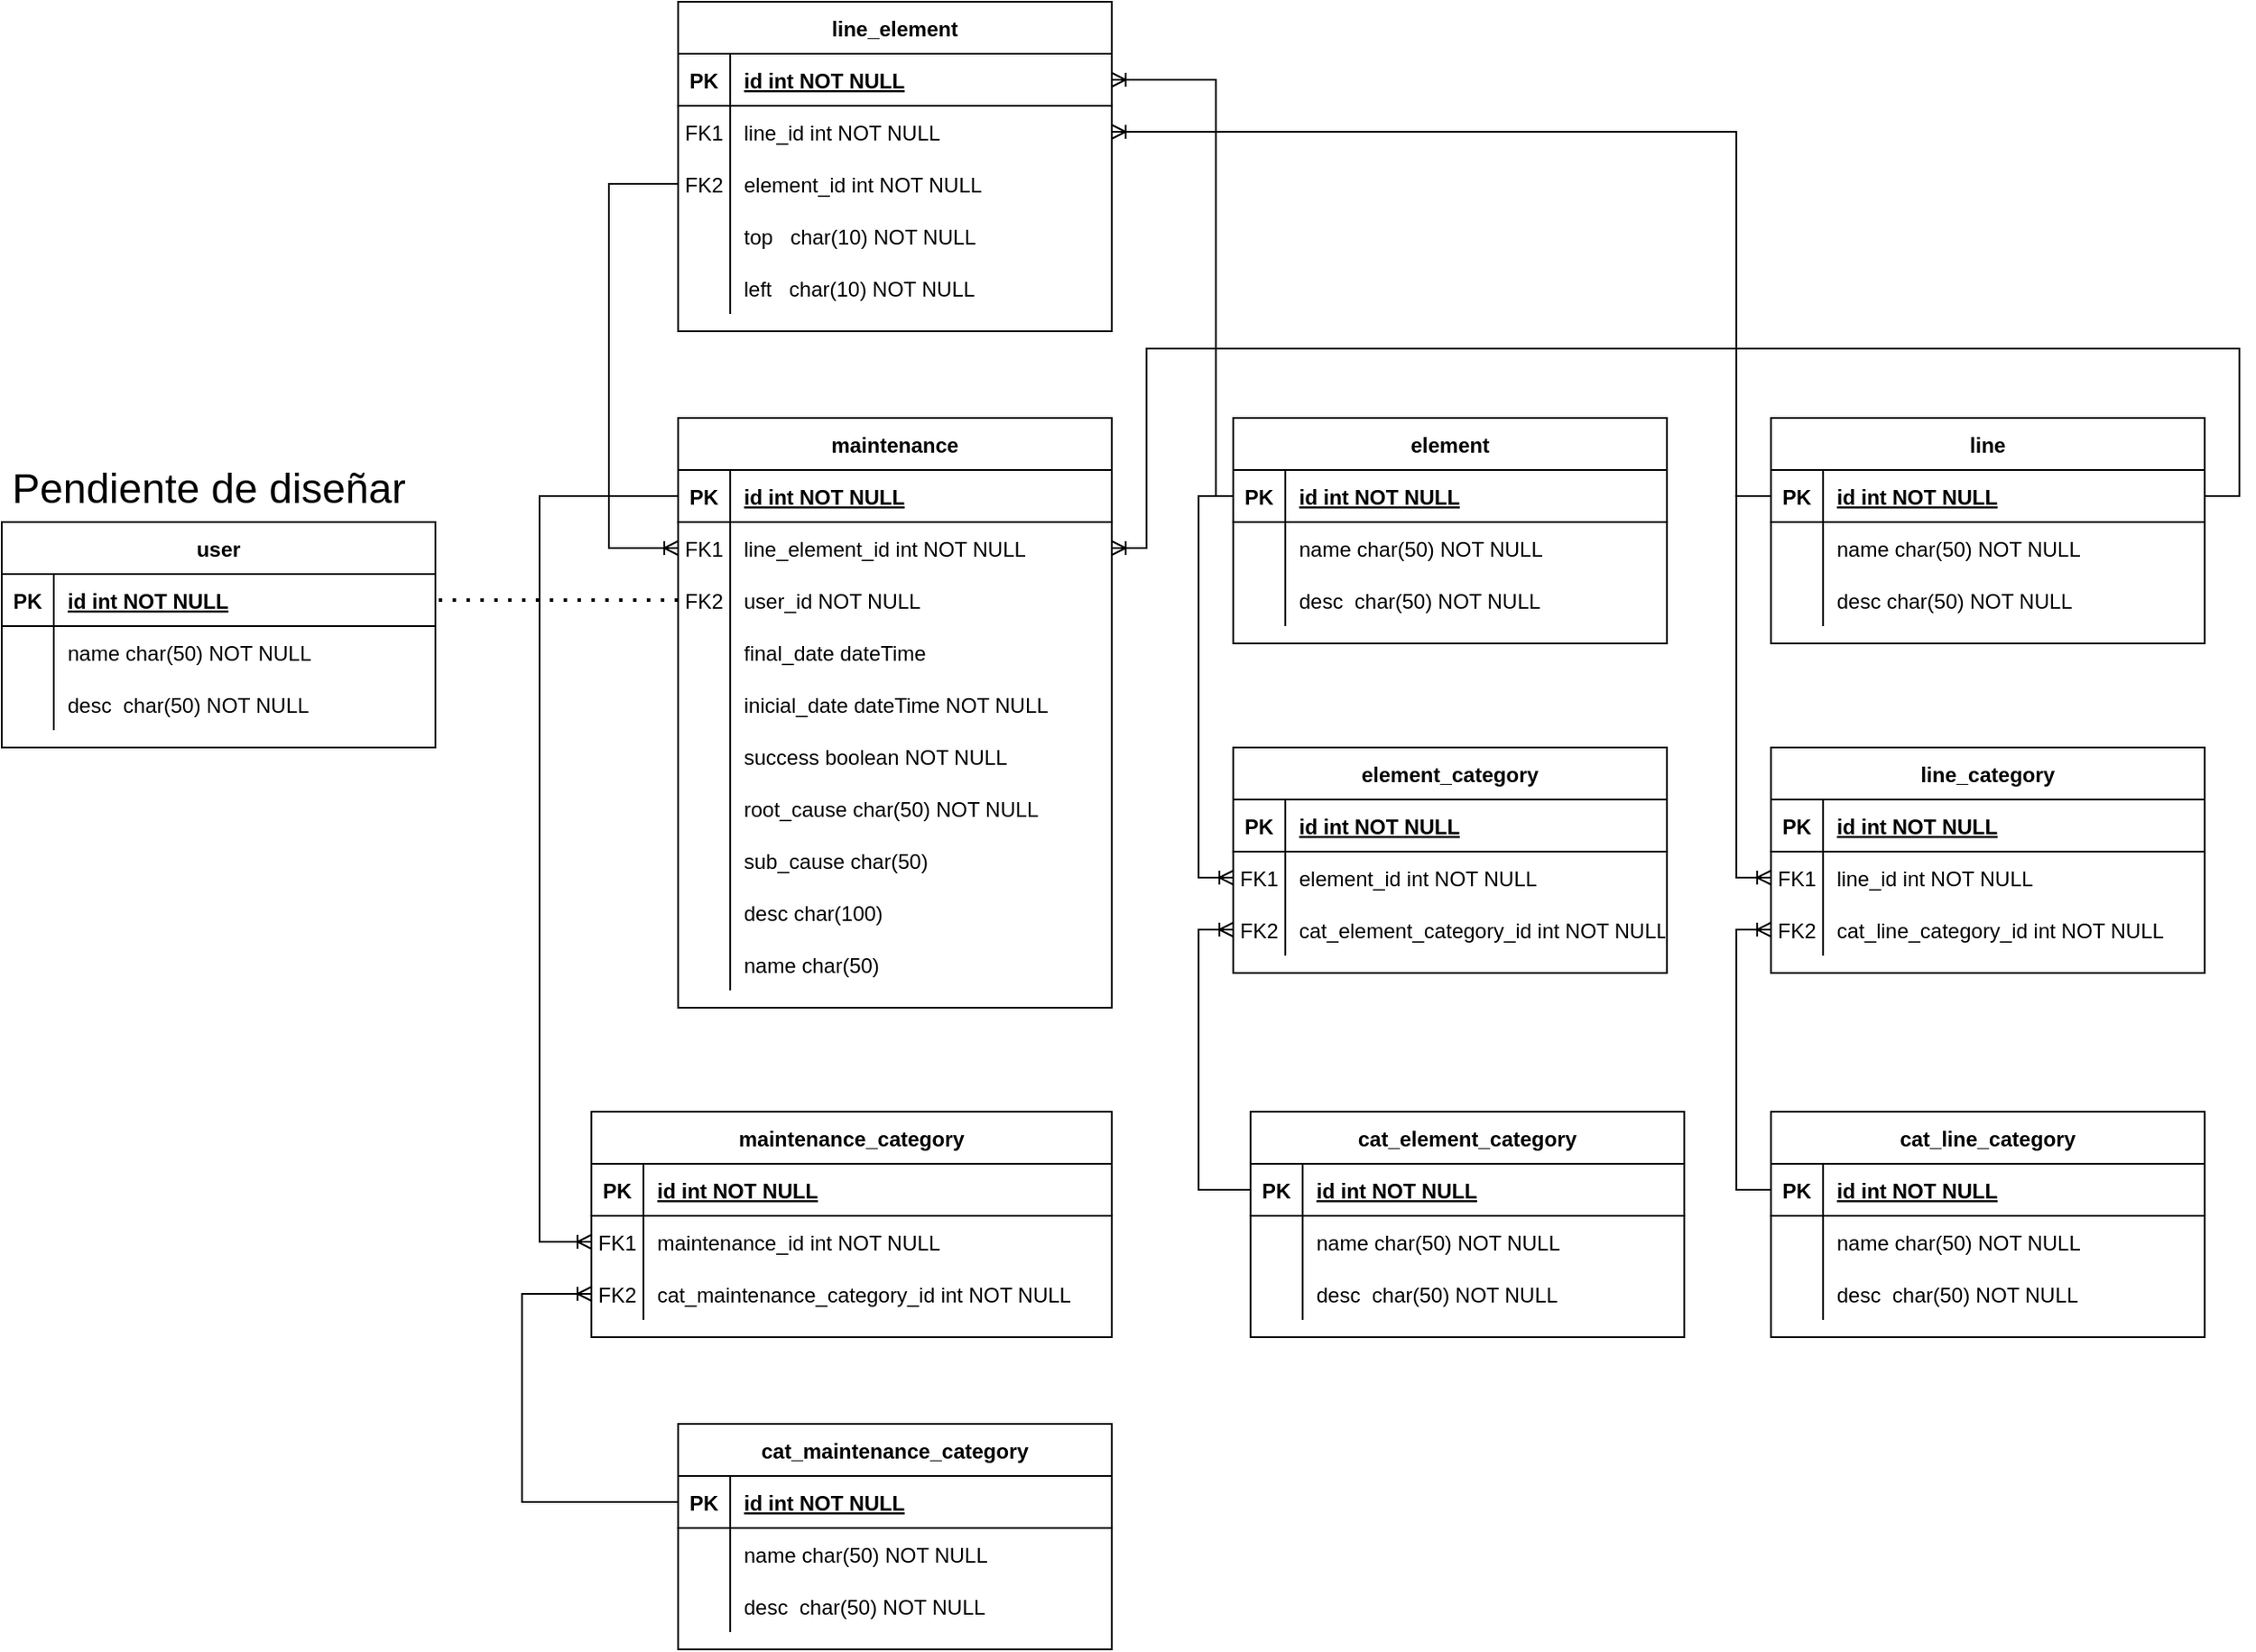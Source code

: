 <mxfile version="24.2.2" type="device">
  <diagram id="R2lEEEUBdFMjLlhIrx00" name="Page-1">
    <mxGraphModel dx="2428" dy="697" grid="1" gridSize="10" guides="1" tooltips="1" connect="1" arrows="1" fold="1" page="1" pageScale="1" pageWidth="850" pageHeight="1100" math="0" shadow="0" extFonts="Permanent Marker^https://fonts.googleapis.com/css?family=Permanent+Marker">
      <root>
        <mxCell id="0" />
        <mxCell id="1" parent="0" />
        <mxCell id="C-vyLk0tnHw3VtMMgP7b-23" value="element" style="shape=table;startSize=30;container=1;collapsible=1;childLayout=tableLayout;fixedRows=1;rowLines=0;fontStyle=1;align=center;resizeLast=1;" parent="1" vertex="1">
          <mxGeometry x="9.89" y="350" width="250" height="130" as="geometry" />
        </mxCell>
        <mxCell id="C-vyLk0tnHw3VtMMgP7b-24" value="" style="shape=partialRectangle;collapsible=0;dropTarget=0;pointerEvents=0;fillColor=none;points=[[0,0.5],[1,0.5]];portConstraint=eastwest;top=0;left=0;right=0;bottom=1;" parent="C-vyLk0tnHw3VtMMgP7b-23" vertex="1">
          <mxGeometry y="30" width="250" height="30" as="geometry" />
        </mxCell>
        <mxCell id="C-vyLk0tnHw3VtMMgP7b-25" value="PK" style="shape=partialRectangle;overflow=hidden;connectable=0;fillColor=none;top=0;left=0;bottom=0;right=0;fontStyle=1;" parent="C-vyLk0tnHw3VtMMgP7b-24" vertex="1">
          <mxGeometry width="30" height="30" as="geometry">
            <mxRectangle width="30" height="30" as="alternateBounds" />
          </mxGeometry>
        </mxCell>
        <mxCell id="C-vyLk0tnHw3VtMMgP7b-26" value="id int NOT NULL " style="shape=partialRectangle;overflow=hidden;connectable=0;fillColor=none;top=0;left=0;bottom=0;right=0;align=left;spacingLeft=6;fontStyle=5;" parent="C-vyLk0tnHw3VtMMgP7b-24" vertex="1">
          <mxGeometry x="30" width="220" height="30" as="geometry">
            <mxRectangle width="220" height="30" as="alternateBounds" />
          </mxGeometry>
        </mxCell>
        <mxCell id="C-vyLk0tnHw3VtMMgP7b-27" value="" style="shape=partialRectangle;collapsible=0;dropTarget=0;pointerEvents=0;fillColor=none;points=[[0,0.5],[1,0.5]];portConstraint=eastwest;top=0;left=0;right=0;bottom=0;" parent="C-vyLk0tnHw3VtMMgP7b-23" vertex="1">
          <mxGeometry y="60" width="250" height="30" as="geometry" />
        </mxCell>
        <mxCell id="C-vyLk0tnHw3VtMMgP7b-28" value="" style="shape=partialRectangle;overflow=hidden;connectable=0;fillColor=none;top=0;left=0;bottom=0;right=0;" parent="C-vyLk0tnHw3VtMMgP7b-27" vertex="1">
          <mxGeometry width="30" height="30" as="geometry">
            <mxRectangle width="30" height="30" as="alternateBounds" />
          </mxGeometry>
        </mxCell>
        <mxCell id="C-vyLk0tnHw3VtMMgP7b-29" value="name char(50) NOT NULL" style="shape=partialRectangle;overflow=hidden;connectable=0;fillColor=none;top=0;left=0;bottom=0;right=0;align=left;spacingLeft=6;" parent="C-vyLk0tnHw3VtMMgP7b-27" vertex="1">
          <mxGeometry x="30" width="220" height="30" as="geometry">
            <mxRectangle width="220" height="30" as="alternateBounds" />
          </mxGeometry>
        </mxCell>
        <mxCell id="RaxVuHTVfOdBylGpemLx-1" value="" style="shape=partialRectangle;collapsible=0;dropTarget=0;pointerEvents=0;fillColor=none;points=[[0,0.5],[1,0.5]];portConstraint=eastwest;top=0;left=0;right=0;bottom=0;" parent="C-vyLk0tnHw3VtMMgP7b-23" vertex="1">
          <mxGeometry y="90" width="250" height="30" as="geometry" />
        </mxCell>
        <mxCell id="RaxVuHTVfOdBylGpemLx-2" value="" style="shape=partialRectangle;overflow=hidden;connectable=0;fillColor=none;top=0;left=0;bottom=0;right=0;" parent="RaxVuHTVfOdBylGpemLx-1" vertex="1">
          <mxGeometry width="30" height="30" as="geometry">
            <mxRectangle width="30" height="30" as="alternateBounds" />
          </mxGeometry>
        </mxCell>
        <mxCell id="RaxVuHTVfOdBylGpemLx-3" value="desc  char(50) NOT NULL" style="shape=partialRectangle;overflow=hidden;connectable=0;fillColor=none;top=0;left=0;bottom=0;right=0;align=left;spacingLeft=6;" parent="RaxVuHTVfOdBylGpemLx-1" vertex="1">
          <mxGeometry x="30" width="220" height="30" as="geometry">
            <mxRectangle width="220" height="30" as="alternateBounds" />
          </mxGeometry>
        </mxCell>
        <mxCell id="RaxVuHTVfOdBylGpemLx-7" value="element_category" style="shape=table;startSize=30;container=1;collapsible=1;childLayout=tableLayout;fixedRows=1;rowLines=0;fontStyle=1;align=center;resizeLast=1;" parent="1" vertex="1">
          <mxGeometry x="9.89" y="540" width="250" height="130" as="geometry" />
        </mxCell>
        <mxCell id="RaxVuHTVfOdBylGpemLx-8" value="" style="shape=partialRectangle;collapsible=0;dropTarget=0;pointerEvents=0;fillColor=none;points=[[0,0.5],[1,0.5]];portConstraint=eastwest;top=0;left=0;right=0;bottom=1;" parent="RaxVuHTVfOdBylGpemLx-7" vertex="1">
          <mxGeometry y="30" width="250" height="30" as="geometry" />
        </mxCell>
        <mxCell id="RaxVuHTVfOdBylGpemLx-9" value="PK" style="shape=partialRectangle;overflow=hidden;connectable=0;fillColor=none;top=0;left=0;bottom=0;right=0;fontStyle=1;" parent="RaxVuHTVfOdBylGpemLx-8" vertex="1">
          <mxGeometry width="30" height="30" as="geometry">
            <mxRectangle width="30" height="30" as="alternateBounds" />
          </mxGeometry>
        </mxCell>
        <mxCell id="RaxVuHTVfOdBylGpemLx-10" value="id int NOT NULL " style="shape=partialRectangle;overflow=hidden;connectable=0;fillColor=none;top=0;left=0;bottom=0;right=0;align=left;spacingLeft=6;fontStyle=5;" parent="RaxVuHTVfOdBylGpemLx-8" vertex="1">
          <mxGeometry x="30" width="220" height="30" as="geometry">
            <mxRectangle width="220" height="30" as="alternateBounds" />
          </mxGeometry>
        </mxCell>
        <mxCell id="RaxVuHTVfOdBylGpemLx-11" value="" style="shape=partialRectangle;collapsible=0;dropTarget=0;pointerEvents=0;fillColor=none;points=[[0,0.5],[1,0.5]];portConstraint=eastwest;top=0;left=0;right=0;bottom=0;" parent="RaxVuHTVfOdBylGpemLx-7" vertex="1">
          <mxGeometry y="60" width="250" height="30" as="geometry" />
        </mxCell>
        <mxCell id="RaxVuHTVfOdBylGpemLx-12" value="FK1" style="shape=partialRectangle;overflow=hidden;connectable=0;fillColor=none;top=0;left=0;bottom=0;right=0;" parent="RaxVuHTVfOdBylGpemLx-11" vertex="1">
          <mxGeometry width="30" height="30" as="geometry">
            <mxRectangle width="30" height="30" as="alternateBounds" />
          </mxGeometry>
        </mxCell>
        <mxCell id="RaxVuHTVfOdBylGpemLx-13" value="element_id int NOT NULL" style="shape=partialRectangle;overflow=hidden;connectable=0;fillColor=none;top=0;left=0;bottom=0;right=0;align=left;spacingLeft=6;" parent="RaxVuHTVfOdBylGpemLx-11" vertex="1">
          <mxGeometry x="30" width="220" height="30" as="geometry">
            <mxRectangle width="220" height="30" as="alternateBounds" />
          </mxGeometry>
        </mxCell>
        <mxCell id="RaxVuHTVfOdBylGpemLx-14" value="" style="shape=partialRectangle;collapsible=0;dropTarget=0;pointerEvents=0;fillColor=none;points=[[0,0.5],[1,0.5]];portConstraint=eastwest;top=0;left=0;right=0;bottom=0;" parent="RaxVuHTVfOdBylGpemLx-7" vertex="1">
          <mxGeometry y="90" width="250" height="30" as="geometry" />
        </mxCell>
        <mxCell id="RaxVuHTVfOdBylGpemLx-15" value="FK2" style="shape=partialRectangle;overflow=hidden;connectable=0;fillColor=none;top=0;left=0;bottom=0;right=0;" parent="RaxVuHTVfOdBylGpemLx-14" vertex="1">
          <mxGeometry width="30" height="30" as="geometry">
            <mxRectangle width="30" height="30" as="alternateBounds" />
          </mxGeometry>
        </mxCell>
        <mxCell id="RaxVuHTVfOdBylGpemLx-16" value="cat_element_category_id int NOT NULL" style="shape=partialRectangle;overflow=hidden;connectable=0;fillColor=none;top=0;left=0;bottom=0;right=0;align=left;spacingLeft=6;" parent="RaxVuHTVfOdBylGpemLx-14" vertex="1">
          <mxGeometry x="30" width="220" height="30" as="geometry">
            <mxRectangle width="220" height="30" as="alternateBounds" />
          </mxGeometry>
        </mxCell>
        <mxCell id="RaxVuHTVfOdBylGpemLx-31" value="line" style="shape=table;startSize=30;container=1;collapsible=1;childLayout=tableLayout;fixedRows=1;rowLines=0;fontStyle=1;align=center;resizeLast=1;" parent="1" vertex="1">
          <mxGeometry x="319.89" y="350" width="250" height="130" as="geometry" />
        </mxCell>
        <mxCell id="RaxVuHTVfOdBylGpemLx-32" value="" style="shape=partialRectangle;collapsible=0;dropTarget=0;pointerEvents=0;fillColor=none;points=[[0,0.5],[1,0.5]];portConstraint=eastwest;top=0;left=0;right=0;bottom=1;" parent="RaxVuHTVfOdBylGpemLx-31" vertex="1">
          <mxGeometry y="30" width="250" height="30" as="geometry" />
        </mxCell>
        <mxCell id="RaxVuHTVfOdBylGpemLx-33" value="PK" style="shape=partialRectangle;overflow=hidden;connectable=0;fillColor=none;top=0;left=0;bottom=0;right=0;fontStyle=1;" parent="RaxVuHTVfOdBylGpemLx-32" vertex="1">
          <mxGeometry width="30" height="30" as="geometry">
            <mxRectangle width="30" height="30" as="alternateBounds" />
          </mxGeometry>
        </mxCell>
        <mxCell id="RaxVuHTVfOdBylGpemLx-34" value="id int NOT NULL " style="shape=partialRectangle;overflow=hidden;connectable=0;fillColor=none;top=0;left=0;bottom=0;right=0;align=left;spacingLeft=6;fontStyle=5;" parent="RaxVuHTVfOdBylGpemLx-32" vertex="1">
          <mxGeometry x="30" width="220" height="30" as="geometry">
            <mxRectangle width="220" height="30" as="alternateBounds" />
          </mxGeometry>
        </mxCell>
        <mxCell id="RaxVuHTVfOdBylGpemLx-35" value="" style="shape=partialRectangle;collapsible=0;dropTarget=0;pointerEvents=0;fillColor=none;points=[[0,0.5],[1,0.5]];portConstraint=eastwest;top=0;left=0;right=0;bottom=0;" parent="RaxVuHTVfOdBylGpemLx-31" vertex="1">
          <mxGeometry y="60" width="250" height="30" as="geometry" />
        </mxCell>
        <mxCell id="RaxVuHTVfOdBylGpemLx-36" value="" style="shape=partialRectangle;overflow=hidden;connectable=0;fillColor=none;top=0;left=0;bottom=0;right=0;" parent="RaxVuHTVfOdBylGpemLx-35" vertex="1">
          <mxGeometry width="30" height="30" as="geometry">
            <mxRectangle width="30" height="30" as="alternateBounds" />
          </mxGeometry>
        </mxCell>
        <mxCell id="RaxVuHTVfOdBylGpemLx-37" value="name char(50) NOT NULL" style="shape=partialRectangle;overflow=hidden;connectable=0;fillColor=none;top=0;left=0;bottom=0;right=0;align=left;spacingLeft=6;" parent="RaxVuHTVfOdBylGpemLx-35" vertex="1">
          <mxGeometry x="30" width="220" height="30" as="geometry">
            <mxRectangle width="220" height="30" as="alternateBounds" />
          </mxGeometry>
        </mxCell>
        <mxCell id="RaxVuHTVfOdBylGpemLx-38" value="" style="shape=partialRectangle;collapsible=0;dropTarget=0;pointerEvents=0;fillColor=none;points=[[0,0.5],[1,0.5]];portConstraint=eastwest;top=0;left=0;right=0;bottom=0;" parent="RaxVuHTVfOdBylGpemLx-31" vertex="1">
          <mxGeometry y="90" width="250" height="30" as="geometry" />
        </mxCell>
        <mxCell id="RaxVuHTVfOdBylGpemLx-39" value="" style="shape=partialRectangle;overflow=hidden;connectable=0;fillColor=none;top=0;left=0;bottom=0;right=0;" parent="RaxVuHTVfOdBylGpemLx-38" vertex="1">
          <mxGeometry width="30" height="30" as="geometry">
            <mxRectangle width="30" height="30" as="alternateBounds" />
          </mxGeometry>
        </mxCell>
        <mxCell id="RaxVuHTVfOdBylGpemLx-40" value="desc char(50) NOT NULL" style="shape=partialRectangle;overflow=hidden;connectable=0;fillColor=none;top=0;left=0;bottom=0;right=0;align=left;spacingLeft=6;" parent="RaxVuHTVfOdBylGpemLx-38" vertex="1">
          <mxGeometry x="30" width="220" height="30" as="geometry">
            <mxRectangle width="220" height="30" as="alternateBounds" />
          </mxGeometry>
        </mxCell>
        <mxCell id="RaxVuHTVfOdBylGpemLx-62" value="line_element" style="shape=table;startSize=30;container=1;collapsible=1;childLayout=tableLayout;fixedRows=1;rowLines=0;fontStyle=1;align=center;resizeLast=1;" parent="1" vertex="1">
          <mxGeometry x="-310.11" y="110" width="250" height="190" as="geometry" />
        </mxCell>
        <mxCell id="RaxVuHTVfOdBylGpemLx-63" value="" style="shape=partialRectangle;collapsible=0;dropTarget=0;pointerEvents=0;fillColor=none;points=[[0,0.5],[1,0.5]];portConstraint=eastwest;top=0;left=0;right=0;bottom=1;" parent="RaxVuHTVfOdBylGpemLx-62" vertex="1">
          <mxGeometry y="30" width="250" height="30" as="geometry" />
        </mxCell>
        <mxCell id="RaxVuHTVfOdBylGpemLx-64" value="PK" style="shape=partialRectangle;overflow=hidden;connectable=0;fillColor=none;top=0;left=0;bottom=0;right=0;fontStyle=1;" parent="RaxVuHTVfOdBylGpemLx-63" vertex="1">
          <mxGeometry width="30" height="30" as="geometry">
            <mxRectangle width="30" height="30" as="alternateBounds" />
          </mxGeometry>
        </mxCell>
        <mxCell id="RaxVuHTVfOdBylGpemLx-65" value="id int NOT NULL " style="shape=partialRectangle;overflow=hidden;connectable=0;fillColor=none;top=0;left=0;bottom=0;right=0;align=left;spacingLeft=6;fontStyle=5;" parent="RaxVuHTVfOdBylGpemLx-63" vertex="1">
          <mxGeometry x="30" width="220" height="30" as="geometry">
            <mxRectangle width="220" height="30" as="alternateBounds" />
          </mxGeometry>
        </mxCell>
        <mxCell id="RaxVuHTVfOdBylGpemLx-66" value="" style="shape=partialRectangle;collapsible=0;dropTarget=0;pointerEvents=0;fillColor=none;points=[[0,0.5],[1,0.5]];portConstraint=eastwest;top=0;left=0;right=0;bottom=0;" parent="RaxVuHTVfOdBylGpemLx-62" vertex="1">
          <mxGeometry y="60" width="250" height="30" as="geometry" />
        </mxCell>
        <mxCell id="RaxVuHTVfOdBylGpemLx-67" value="FK1" style="shape=partialRectangle;overflow=hidden;connectable=0;fillColor=none;top=0;left=0;bottom=0;right=0;" parent="RaxVuHTVfOdBylGpemLx-66" vertex="1">
          <mxGeometry width="30" height="30" as="geometry">
            <mxRectangle width="30" height="30" as="alternateBounds" />
          </mxGeometry>
        </mxCell>
        <mxCell id="RaxVuHTVfOdBylGpemLx-68" value="line_id int NOT NULL" style="shape=partialRectangle;overflow=hidden;connectable=0;fillColor=none;top=0;left=0;bottom=0;right=0;align=left;spacingLeft=6;" parent="RaxVuHTVfOdBylGpemLx-66" vertex="1">
          <mxGeometry x="30" width="220" height="30" as="geometry">
            <mxRectangle width="220" height="30" as="alternateBounds" />
          </mxGeometry>
        </mxCell>
        <mxCell id="RaxVuHTVfOdBylGpemLx-69" value="" style="shape=partialRectangle;collapsible=0;dropTarget=0;pointerEvents=0;fillColor=none;points=[[0,0.5],[1,0.5]];portConstraint=eastwest;top=0;left=0;right=0;bottom=0;" parent="RaxVuHTVfOdBylGpemLx-62" vertex="1">
          <mxGeometry y="90" width="250" height="30" as="geometry" />
        </mxCell>
        <mxCell id="RaxVuHTVfOdBylGpemLx-70" value="FK2" style="shape=partialRectangle;overflow=hidden;connectable=0;fillColor=none;top=0;left=0;bottom=0;right=0;" parent="RaxVuHTVfOdBylGpemLx-69" vertex="1">
          <mxGeometry width="30" height="30" as="geometry">
            <mxRectangle width="30" height="30" as="alternateBounds" />
          </mxGeometry>
        </mxCell>
        <mxCell id="RaxVuHTVfOdBylGpemLx-71" value="element_id int NOT NULL" style="shape=partialRectangle;overflow=hidden;connectable=0;fillColor=none;top=0;left=0;bottom=0;right=0;align=left;spacingLeft=6;" parent="RaxVuHTVfOdBylGpemLx-69" vertex="1">
          <mxGeometry x="30" width="220" height="30" as="geometry">
            <mxRectangle width="220" height="30" as="alternateBounds" />
          </mxGeometry>
        </mxCell>
        <mxCell id="RaxVuHTVfOdBylGpemLx-74" value="" style="shape=partialRectangle;collapsible=0;dropTarget=0;pointerEvents=0;fillColor=none;points=[[0,0.5],[1,0.5]];portConstraint=eastwest;top=0;left=0;right=0;bottom=0;" parent="RaxVuHTVfOdBylGpemLx-62" vertex="1">
          <mxGeometry y="120" width="250" height="30" as="geometry" />
        </mxCell>
        <mxCell id="RaxVuHTVfOdBylGpemLx-75" value="" style="shape=partialRectangle;overflow=hidden;connectable=0;fillColor=none;top=0;left=0;bottom=0;right=0;" parent="RaxVuHTVfOdBylGpemLx-74" vertex="1">
          <mxGeometry width="30" height="30" as="geometry">
            <mxRectangle width="30" height="30" as="alternateBounds" />
          </mxGeometry>
        </mxCell>
        <mxCell id="RaxVuHTVfOdBylGpemLx-76" value="top   char(10) NOT NULL" style="shape=partialRectangle;overflow=hidden;connectable=0;fillColor=none;top=0;left=0;bottom=0;right=0;align=left;spacingLeft=6;" parent="RaxVuHTVfOdBylGpemLx-74" vertex="1">
          <mxGeometry x="30" width="220" height="30" as="geometry">
            <mxRectangle width="220" height="30" as="alternateBounds" />
          </mxGeometry>
        </mxCell>
        <mxCell id="RaxVuHTVfOdBylGpemLx-77" value="" style="shape=partialRectangle;collapsible=0;dropTarget=0;pointerEvents=0;fillColor=none;points=[[0,0.5],[1,0.5]];portConstraint=eastwest;top=0;left=0;right=0;bottom=0;" parent="RaxVuHTVfOdBylGpemLx-62" vertex="1">
          <mxGeometry y="150" width="250" height="30" as="geometry" />
        </mxCell>
        <mxCell id="RaxVuHTVfOdBylGpemLx-78" value="" style="shape=partialRectangle;overflow=hidden;connectable=0;fillColor=none;top=0;left=0;bottom=0;right=0;" parent="RaxVuHTVfOdBylGpemLx-77" vertex="1">
          <mxGeometry width="30" height="30" as="geometry">
            <mxRectangle width="30" height="30" as="alternateBounds" />
          </mxGeometry>
        </mxCell>
        <mxCell id="RaxVuHTVfOdBylGpemLx-79" value="left   char(10) NOT NULL" style="shape=partialRectangle;overflow=hidden;connectable=0;fillColor=none;top=0;left=0;bottom=0;right=0;align=left;spacingLeft=6;" parent="RaxVuHTVfOdBylGpemLx-77" vertex="1">
          <mxGeometry x="30" width="220" height="30" as="geometry">
            <mxRectangle width="220" height="30" as="alternateBounds" />
          </mxGeometry>
        </mxCell>
        <mxCell id="RaxVuHTVfOdBylGpemLx-86" value="" style="fontSize=12;html=1;endArrow=ERoneToMany;rounded=0;edgeStyle=elbowEdgeStyle;entryX=1;entryY=0.5;entryDx=0;entryDy=0;exitX=0;exitY=0.5;exitDx=0;exitDy=0;" parent="1" source="RaxVuHTVfOdBylGpemLx-32" target="RaxVuHTVfOdBylGpemLx-66" edge="1">
          <mxGeometry width="100" height="100" relative="1" as="geometry">
            <mxPoint x="-10.11" y="-20" as="sourcePoint" />
            <mxPoint x="-120.11" y="-10" as="targetPoint" />
            <Array as="points">
              <mxPoint x="299.89" y="280" />
            </Array>
          </mxGeometry>
        </mxCell>
        <mxCell id="hipySUQGdcBm2rkw9fcV-5" value="maintenance" style="shape=table;startSize=30;container=1;collapsible=1;childLayout=tableLayout;fixedRows=1;rowLines=0;fontStyle=1;align=center;resizeLast=1;" parent="1" vertex="1">
          <mxGeometry x="-310.11" y="350" width="250" height="340" as="geometry" />
        </mxCell>
        <mxCell id="hipySUQGdcBm2rkw9fcV-6" value="" style="shape=partialRectangle;collapsible=0;dropTarget=0;pointerEvents=0;fillColor=none;points=[[0,0.5],[1,0.5]];portConstraint=eastwest;top=0;left=0;right=0;bottom=1;" parent="hipySUQGdcBm2rkw9fcV-5" vertex="1">
          <mxGeometry y="30" width="250" height="30" as="geometry" />
        </mxCell>
        <mxCell id="hipySUQGdcBm2rkw9fcV-7" value="PK" style="shape=partialRectangle;overflow=hidden;connectable=0;fillColor=none;top=0;left=0;bottom=0;right=0;fontStyle=1;" parent="hipySUQGdcBm2rkw9fcV-6" vertex="1">
          <mxGeometry width="30" height="30" as="geometry">
            <mxRectangle width="30" height="30" as="alternateBounds" />
          </mxGeometry>
        </mxCell>
        <mxCell id="hipySUQGdcBm2rkw9fcV-8" value="id int NOT NULL " style="shape=partialRectangle;overflow=hidden;connectable=0;fillColor=none;top=0;left=0;bottom=0;right=0;align=left;spacingLeft=6;fontStyle=5;" parent="hipySUQGdcBm2rkw9fcV-6" vertex="1">
          <mxGeometry x="30" width="220" height="30" as="geometry">
            <mxRectangle width="220" height="30" as="alternateBounds" />
          </mxGeometry>
        </mxCell>
        <mxCell id="hipySUQGdcBm2rkw9fcV-9" value="" style="shape=partialRectangle;collapsible=0;dropTarget=0;pointerEvents=0;fillColor=none;points=[[0,0.5],[1,0.5]];portConstraint=eastwest;top=0;left=0;right=0;bottom=0;" parent="hipySUQGdcBm2rkw9fcV-5" vertex="1">
          <mxGeometry y="60" width="250" height="30" as="geometry" />
        </mxCell>
        <mxCell id="hipySUQGdcBm2rkw9fcV-10" value="FK1" style="shape=partialRectangle;overflow=hidden;connectable=0;fillColor=none;top=0;left=0;bottom=0;right=0;" parent="hipySUQGdcBm2rkw9fcV-9" vertex="1">
          <mxGeometry width="30" height="30" as="geometry">
            <mxRectangle width="30" height="30" as="alternateBounds" />
          </mxGeometry>
        </mxCell>
        <mxCell id="hipySUQGdcBm2rkw9fcV-11" value="line_element_id int NOT NULL" style="shape=partialRectangle;overflow=hidden;connectable=0;fillColor=none;top=0;left=0;bottom=0;right=0;align=left;spacingLeft=6;" parent="hipySUQGdcBm2rkw9fcV-9" vertex="1">
          <mxGeometry x="30" width="220" height="30" as="geometry">
            <mxRectangle width="220" height="30" as="alternateBounds" />
          </mxGeometry>
        </mxCell>
        <mxCell id="hipySUQGdcBm2rkw9fcV-12" value="" style="shape=partialRectangle;collapsible=0;dropTarget=0;pointerEvents=0;fillColor=none;points=[[0,0.5],[1,0.5]];portConstraint=eastwest;top=0;left=0;right=0;bottom=0;" parent="hipySUQGdcBm2rkw9fcV-5" vertex="1">
          <mxGeometry y="90" width="250" height="30" as="geometry" />
        </mxCell>
        <mxCell id="hipySUQGdcBm2rkw9fcV-13" value="FK2" style="shape=partialRectangle;overflow=hidden;connectable=0;fillColor=none;top=0;left=0;bottom=0;right=0;" parent="hipySUQGdcBm2rkw9fcV-12" vertex="1">
          <mxGeometry width="30" height="30" as="geometry">
            <mxRectangle width="30" height="30" as="alternateBounds" />
          </mxGeometry>
        </mxCell>
        <mxCell id="hipySUQGdcBm2rkw9fcV-14" value="user_id NOT NULL" style="shape=partialRectangle;overflow=hidden;connectable=0;fillColor=none;top=0;left=0;bottom=0;right=0;align=left;spacingLeft=6;" parent="hipySUQGdcBm2rkw9fcV-12" vertex="1">
          <mxGeometry x="30" width="220" height="30" as="geometry">
            <mxRectangle width="220" height="30" as="alternateBounds" />
          </mxGeometry>
        </mxCell>
        <mxCell id="hipySUQGdcBm2rkw9fcV-15" value="" style="shape=partialRectangle;collapsible=0;dropTarget=0;pointerEvents=0;fillColor=none;points=[[0,0.5],[1,0.5]];portConstraint=eastwest;top=0;left=0;right=0;bottom=0;" parent="hipySUQGdcBm2rkw9fcV-5" vertex="1">
          <mxGeometry y="120" width="250" height="30" as="geometry" />
        </mxCell>
        <mxCell id="hipySUQGdcBm2rkw9fcV-16" value="" style="shape=partialRectangle;overflow=hidden;connectable=0;fillColor=none;top=0;left=0;bottom=0;right=0;" parent="hipySUQGdcBm2rkw9fcV-15" vertex="1">
          <mxGeometry width="30" height="30" as="geometry">
            <mxRectangle width="30" height="30" as="alternateBounds" />
          </mxGeometry>
        </mxCell>
        <mxCell id="hipySUQGdcBm2rkw9fcV-17" value="final_date dateTime" style="shape=partialRectangle;overflow=hidden;connectable=0;fillColor=none;top=0;left=0;bottom=0;right=0;align=left;spacingLeft=6;" parent="hipySUQGdcBm2rkw9fcV-15" vertex="1">
          <mxGeometry x="30" width="220" height="30" as="geometry">
            <mxRectangle width="220" height="30" as="alternateBounds" />
          </mxGeometry>
        </mxCell>
        <mxCell id="hipySUQGdcBm2rkw9fcV-18" value="" style="shape=partialRectangle;collapsible=0;dropTarget=0;pointerEvents=0;fillColor=none;points=[[0,0.5],[1,0.5]];portConstraint=eastwest;top=0;left=0;right=0;bottom=0;" parent="hipySUQGdcBm2rkw9fcV-5" vertex="1">
          <mxGeometry y="150" width="250" height="30" as="geometry" />
        </mxCell>
        <mxCell id="hipySUQGdcBm2rkw9fcV-19" value="" style="shape=partialRectangle;overflow=hidden;connectable=0;fillColor=none;top=0;left=0;bottom=0;right=0;" parent="hipySUQGdcBm2rkw9fcV-18" vertex="1">
          <mxGeometry width="30" height="30" as="geometry">
            <mxRectangle width="30" height="30" as="alternateBounds" />
          </mxGeometry>
        </mxCell>
        <mxCell id="hipySUQGdcBm2rkw9fcV-20" value="inicial_date dateTime NOT NULL" style="shape=partialRectangle;overflow=hidden;connectable=0;fillColor=none;top=0;left=0;bottom=0;right=0;align=left;spacingLeft=6;" parent="hipySUQGdcBm2rkw9fcV-18" vertex="1">
          <mxGeometry x="30" width="220" height="30" as="geometry">
            <mxRectangle width="220" height="30" as="alternateBounds" />
          </mxGeometry>
        </mxCell>
        <mxCell id="hipySUQGdcBm2rkw9fcV-25" value="" style="shape=partialRectangle;collapsible=0;dropTarget=0;pointerEvents=0;fillColor=none;points=[[0,0.5],[1,0.5]];portConstraint=eastwest;top=0;left=0;right=0;bottom=0;" parent="hipySUQGdcBm2rkw9fcV-5" vertex="1">
          <mxGeometry y="180" width="250" height="30" as="geometry" />
        </mxCell>
        <mxCell id="hipySUQGdcBm2rkw9fcV-26" value="" style="shape=partialRectangle;overflow=hidden;connectable=0;fillColor=none;top=0;left=0;bottom=0;right=0;" parent="hipySUQGdcBm2rkw9fcV-25" vertex="1">
          <mxGeometry width="30" height="30" as="geometry">
            <mxRectangle width="30" height="30" as="alternateBounds" />
          </mxGeometry>
        </mxCell>
        <mxCell id="hipySUQGdcBm2rkw9fcV-27" value="success boolean NOT NULL" style="shape=partialRectangle;overflow=hidden;connectable=0;fillColor=none;top=0;left=0;bottom=0;right=0;align=left;spacingLeft=6;" parent="hipySUQGdcBm2rkw9fcV-25" vertex="1">
          <mxGeometry x="30" width="220" height="30" as="geometry">
            <mxRectangle width="220" height="30" as="alternateBounds" />
          </mxGeometry>
        </mxCell>
        <mxCell id="hipySUQGdcBm2rkw9fcV-28" value="" style="shape=partialRectangle;collapsible=0;dropTarget=0;pointerEvents=0;fillColor=none;points=[[0,0.5],[1,0.5]];portConstraint=eastwest;top=0;left=0;right=0;bottom=0;" parent="hipySUQGdcBm2rkw9fcV-5" vertex="1">
          <mxGeometry y="210" width="250" height="30" as="geometry" />
        </mxCell>
        <mxCell id="hipySUQGdcBm2rkw9fcV-29" value="" style="shape=partialRectangle;overflow=hidden;connectable=0;fillColor=none;top=0;left=0;bottom=0;right=0;" parent="hipySUQGdcBm2rkw9fcV-28" vertex="1">
          <mxGeometry width="30" height="30" as="geometry">
            <mxRectangle width="30" height="30" as="alternateBounds" />
          </mxGeometry>
        </mxCell>
        <mxCell id="hipySUQGdcBm2rkw9fcV-30" value="root_cause char(50) NOT NULL" style="shape=partialRectangle;overflow=hidden;connectable=0;fillColor=none;top=0;left=0;bottom=0;right=0;align=left;spacingLeft=6;" parent="hipySUQGdcBm2rkw9fcV-28" vertex="1">
          <mxGeometry x="30" width="220" height="30" as="geometry">
            <mxRectangle width="220" height="30" as="alternateBounds" />
          </mxGeometry>
        </mxCell>
        <mxCell id="hipySUQGdcBm2rkw9fcV-31" value="" style="shape=partialRectangle;collapsible=0;dropTarget=0;pointerEvents=0;fillColor=none;points=[[0,0.5],[1,0.5]];portConstraint=eastwest;top=0;left=0;right=0;bottom=0;" parent="hipySUQGdcBm2rkw9fcV-5" vertex="1">
          <mxGeometry y="240" width="250" height="30" as="geometry" />
        </mxCell>
        <mxCell id="hipySUQGdcBm2rkw9fcV-32" value="" style="shape=partialRectangle;overflow=hidden;connectable=0;fillColor=none;top=0;left=0;bottom=0;right=0;" parent="hipySUQGdcBm2rkw9fcV-31" vertex="1">
          <mxGeometry width="30" height="30" as="geometry">
            <mxRectangle width="30" height="30" as="alternateBounds" />
          </mxGeometry>
        </mxCell>
        <mxCell id="hipySUQGdcBm2rkw9fcV-33" value="sub_cause char(50) " style="shape=partialRectangle;overflow=hidden;connectable=0;fillColor=none;top=0;left=0;bottom=0;right=0;align=left;spacingLeft=6;" parent="hipySUQGdcBm2rkw9fcV-31" vertex="1">
          <mxGeometry x="30" width="220" height="30" as="geometry">
            <mxRectangle width="220" height="30" as="alternateBounds" />
          </mxGeometry>
        </mxCell>
        <mxCell id="hipySUQGdcBm2rkw9fcV-103" value="" style="shape=partialRectangle;collapsible=0;dropTarget=0;pointerEvents=0;fillColor=none;points=[[0,0.5],[1,0.5]];portConstraint=eastwest;top=0;left=0;right=0;bottom=0;" parent="hipySUQGdcBm2rkw9fcV-5" vertex="1">
          <mxGeometry y="270" width="250" height="30" as="geometry" />
        </mxCell>
        <mxCell id="hipySUQGdcBm2rkw9fcV-104" value="" style="shape=partialRectangle;overflow=hidden;connectable=0;fillColor=none;top=0;left=0;bottom=0;right=0;" parent="hipySUQGdcBm2rkw9fcV-103" vertex="1">
          <mxGeometry width="30" height="30" as="geometry">
            <mxRectangle width="30" height="30" as="alternateBounds" />
          </mxGeometry>
        </mxCell>
        <mxCell id="hipySUQGdcBm2rkw9fcV-105" value="desc char(100)" style="shape=partialRectangle;overflow=hidden;connectable=0;fillColor=none;top=0;left=0;bottom=0;right=0;align=left;spacingLeft=6;" parent="hipySUQGdcBm2rkw9fcV-103" vertex="1">
          <mxGeometry x="30" width="220" height="30" as="geometry">
            <mxRectangle width="220" height="30" as="alternateBounds" />
          </mxGeometry>
        </mxCell>
        <mxCell id="VTWv6KSxVPigmZd7ptIn-21" value="" style="shape=partialRectangle;collapsible=0;dropTarget=0;pointerEvents=0;fillColor=none;points=[[0,0.5],[1,0.5]];portConstraint=eastwest;top=0;left=0;right=0;bottom=0;" vertex="1" parent="hipySUQGdcBm2rkw9fcV-5">
          <mxGeometry y="300" width="250" height="30" as="geometry" />
        </mxCell>
        <mxCell id="VTWv6KSxVPigmZd7ptIn-22" value="" style="shape=partialRectangle;overflow=hidden;connectable=0;fillColor=none;top=0;left=0;bottom=0;right=0;" vertex="1" parent="VTWv6KSxVPigmZd7ptIn-21">
          <mxGeometry width="30" height="30" as="geometry">
            <mxRectangle width="30" height="30" as="alternateBounds" />
          </mxGeometry>
        </mxCell>
        <mxCell id="VTWv6KSxVPigmZd7ptIn-23" value="name char(50)" style="shape=partialRectangle;overflow=hidden;connectable=0;fillColor=none;top=0;left=0;bottom=0;right=0;align=left;spacingLeft=6;" vertex="1" parent="VTWv6KSxVPigmZd7ptIn-21">
          <mxGeometry x="30" width="220" height="30" as="geometry">
            <mxRectangle width="220" height="30" as="alternateBounds" />
          </mxGeometry>
        </mxCell>
        <mxCell id="hipySUQGdcBm2rkw9fcV-79" value="cat_maintenance_category" style="shape=table;startSize=30;container=1;collapsible=1;childLayout=tableLayout;fixedRows=1;rowLines=0;fontStyle=1;align=center;resizeLast=1;" parent="1" vertex="1">
          <mxGeometry x="-310.11" y="930" width="250" height="130" as="geometry" />
        </mxCell>
        <mxCell id="hipySUQGdcBm2rkw9fcV-80" value="" style="shape=partialRectangle;collapsible=0;dropTarget=0;pointerEvents=0;fillColor=none;points=[[0,0.5],[1,0.5]];portConstraint=eastwest;top=0;left=0;right=0;bottom=1;" parent="hipySUQGdcBm2rkw9fcV-79" vertex="1">
          <mxGeometry y="30" width="250" height="30" as="geometry" />
        </mxCell>
        <mxCell id="hipySUQGdcBm2rkw9fcV-81" value="PK" style="shape=partialRectangle;overflow=hidden;connectable=0;fillColor=none;top=0;left=0;bottom=0;right=0;fontStyle=1;" parent="hipySUQGdcBm2rkw9fcV-80" vertex="1">
          <mxGeometry width="30" height="30" as="geometry">
            <mxRectangle width="30" height="30" as="alternateBounds" />
          </mxGeometry>
        </mxCell>
        <mxCell id="hipySUQGdcBm2rkw9fcV-82" value="id int NOT NULL " style="shape=partialRectangle;overflow=hidden;connectable=0;fillColor=none;top=0;left=0;bottom=0;right=0;align=left;spacingLeft=6;fontStyle=5;" parent="hipySUQGdcBm2rkw9fcV-80" vertex="1">
          <mxGeometry x="30" width="220" height="30" as="geometry">
            <mxRectangle width="220" height="30" as="alternateBounds" />
          </mxGeometry>
        </mxCell>
        <mxCell id="hipySUQGdcBm2rkw9fcV-83" value="" style="shape=partialRectangle;collapsible=0;dropTarget=0;pointerEvents=0;fillColor=none;points=[[0,0.5],[1,0.5]];portConstraint=eastwest;top=0;left=0;right=0;bottom=0;" parent="hipySUQGdcBm2rkw9fcV-79" vertex="1">
          <mxGeometry y="60" width="250" height="30" as="geometry" />
        </mxCell>
        <mxCell id="hipySUQGdcBm2rkw9fcV-84" value="" style="shape=partialRectangle;overflow=hidden;connectable=0;fillColor=none;top=0;left=0;bottom=0;right=0;" parent="hipySUQGdcBm2rkw9fcV-83" vertex="1">
          <mxGeometry width="30" height="30" as="geometry">
            <mxRectangle width="30" height="30" as="alternateBounds" />
          </mxGeometry>
        </mxCell>
        <mxCell id="hipySUQGdcBm2rkw9fcV-85" value="name char(50) NOT NULL" style="shape=partialRectangle;overflow=hidden;connectable=0;fillColor=none;top=0;left=0;bottom=0;right=0;align=left;spacingLeft=6;" parent="hipySUQGdcBm2rkw9fcV-83" vertex="1">
          <mxGeometry x="30" width="220" height="30" as="geometry">
            <mxRectangle width="220" height="30" as="alternateBounds" />
          </mxGeometry>
        </mxCell>
        <mxCell id="hipySUQGdcBm2rkw9fcV-86" value="" style="shape=partialRectangle;collapsible=0;dropTarget=0;pointerEvents=0;fillColor=none;points=[[0,0.5],[1,0.5]];portConstraint=eastwest;top=0;left=0;right=0;bottom=0;" parent="hipySUQGdcBm2rkw9fcV-79" vertex="1">
          <mxGeometry y="90" width="250" height="30" as="geometry" />
        </mxCell>
        <mxCell id="hipySUQGdcBm2rkw9fcV-87" value="" style="shape=partialRectangle;overflow=hidden;connectable=0;fillColor=none;top=0;left=0;bottom=0;right=0;" parent="hipySUQGdcBm2rkw9fcV-86" vertex="1">
          <mxGeometry width="30" height="30" as="geometry">
            <mxRectangle width="30" height="30" as="alternateBounds" />
          </mxGeometry>
        </mxCell>
        <mxCell id="hipySUQGdcBm2rkw9fcV-88" value="desc  char(50) NOT NULL" style="shape=partialRectangle;overflow=hidden;connectable=0;fillColor=none;top=0;left=0;bottom=0;right=0;align=left;spacingLeft=6;" parent="hipySUQGdcBm2rkw9fcV-86" vertex="1">
          <mxGeometry x="30" width="220" height="30" as="geometry">
            <mxRectangle width="220" height="30" as="alternateBounds" />
          </mxGeometry>
        </mxCell>
        <mxCell id="hipySUQGdcBm2rkw9fcV-90" value="maintenance_category" style="shape=table;startSize=30;container=1;collapsible=1;childLayout=tableLayout;fixedRows=1;rowLines=0;fontStyle=1;align=center;resizeLast=1;" parent="1" vertex="1">
          <mxGeometry x="-360.11" y="750" width="300" height="130" as="geometry" />
        </mxCell>
        <mxCell id="hipySUQGdcBm2rkw9fcV-91" value="" style="shape=partialRectangle;collapsible=0;dropTarget=0;pointerEvents=0;fillColor=none;points=[[0,0.5],[1,0.5]];portConstraint=eastwest;top=0;left=0;right=0;bottom=1;" parent="hipySUQGdcBm2rkw9fcV-90" vertex="1">
          <mxGeometry y="30" width="300" height="30" as="geometry" />
        </mxCell>
        <mxCell id="hipySUQGdcBm2rkw9fcV-92" value="PK" style="shape=partialRectangle;overflow=hidden;connectable=0;fillColor=none;top=0;left=0;bottom=0;right=0;fontStyle=1;" parent="hipySUQGdcBm2rkw9fcV-91" vertex="1">
          <mxGeometry width="30" height="30" as="geometry">
            <mxRectangle width="30" height="30" as="alternateBounds" />
          </mxGeometry>
        </mxCell>
        <mxCell id="hipySUQGdcBm2rkw9fcV-93" value="id int NOT NULL " style="shape=partialRectangle;overflow=hidden;connectable=0;fillColor=none;top=0;left=0;bottom=0;right=0;align=left;spacingLeft=6;fontStyle=5;" parent="hipySUQGdcBm2rkw9fcV-91" vertex="1">
          <mxGeometry x="30" width="270" height="30" as="geometry">
            <mxRectangle width="270" height="30" as="alternateBounds" />
          </mxGeometry>
        </mxCell>
        <mxCell id="hipySUQGdcBm2rkw9fcV-94" value="" style="shape=partialRectangle;collapsible=0;dropTarget=0;pointerEvents=0;fillColor=none;points=[[0,0.5],[1,0.5]];portConstraint=eastwest;top=0;left=0;right=0;bottom=0;" parent="hipySUQGdcBm2rkw9fcV-90" vertex="1">
          <mxGeometry y="60" width="300" height="30" as="geometry" />
        </mxCell>
        <mxCell id="hipySUQGdcBm2rkw9fcV-95" value="FK1" style="shape=partialRectangle;overflow=hidden;connectable=0;fillColor=none;top=0;left=0;bottom=0;right=0;" parent="hipySUQGdcBm2rkw9fcV-94" vertex="1">
          <mxGeometry width="30" height="30" as="geometry">
            <mxRectangle width="30" height="30" as="alternateBounds" />
          </mxGeometry>
        </mxCell>
        <mxCell id="hipySUQGdcBm2rkw9fcV-96" value="maintenance_id int NOT NULL" style="shape=partialRectangle;overflow=hidden;connectable=0;fillColor=none;top=0;left=0;bottom=0;right=0;align=left;spacingLeft=6;" parent="hipySUQGdcBm2rkw9fcV-94" vertex="1">
          <mxGeometry x="30" width="270" height="30" as="geometry">
            <mxRectangle width="270" height="30" as="alternateBounds" />
          </mxGeometry>
        </mxCell>
        <mxCell id="hipySUQGdcBm2rkw9fcV-97" value="" style="shape=partialRectangle;collapsible=0;dropTarget=0;pointerEvents=0;fillColor=none;points=[[0,0.5],[1,0.5]];portConstraint=eastwest;top=0;left=0;right=0;bottom=0;" parent="hipySUQGdcBm2rkw9fcV-90" vertex="1">
          <mxGeometry y="90" width="300" height="30" as="geometry" />
        </mxCell>
        <mxCell id="hipySUQGdcBm2rkw9fcV-98" value="FK2" style="shape=partialRectangle;overflow=hidden;connectable=0;fillColor=none;top=0;left=0;bottom=0;right=0;" parent="hipySUQGdcBm2rkw9fcV-97" vertex="1">
          <mxGeometry width="30" height="30" as="geometry">
            <mxRectangle width="30" height="30" as="alternateBounds" />
          </mxGeometry>
        </mxCell>
        <mxCell id="hipySUQGdcBm2rkw9fcV-99" value="cat_maintenance_category_id int NOT NULL" style="shape=partialRectangle;overflow=hidden;connectable=0;fillColor=none;top=0;left=0;bottom=0;right=0;align=left;spacingLeft=6;" parent="hipySUQGdcBm2rkw9fcV-97" vertex="1">
          <mxGeometry x="30" width="270" height="30" as="geometry">
            <mxRectangle width="270" height="30" as="alternateBounds" />
          </mxGeometry>
        </mxCell>
        <mxCell id="vqbk8l2xC2vCNezXGl7P-1" value="" style="edgeStyle=orthogonalEdgeStyle;fontSize=12;html=1;endArrow=ERoneToMany;rounded=0;exitX=0;exitY=0.5;exitDx=0;exitDy=0;entryX=0;entryY=0.5;entryDx=0;entryDy=0;" parent="1" source="hipySUQGdcBm2rkw9fcV-80" target="hipySUQGdcBm2rkw9fcV-97" edge="1">
          <mxGeometry width="100" height="100" relative="1" as="geometry">
            <mxPoint x="-550.11" y="980" as="sourcePoint" />
            <mxPoint x="-450.11" y="840" as="targetPoint" />
            <Array as="points">
              <mxPoint x="-400.11" y="975" />
              <mxPoint x="-400.11" y="855" />
            </Array>
          </mxGeometry>
        </mxCell>
        <mxCell id="vqbk8l2xC2vCNezXGl7P-22" value="" style="edgeStyle=orthogonalEdgeStyle;fontSize=12;html=1;endArrow=ERoneToMany;rounded=0;exitX=0;exitY=0.5;exitDx=0;exitDy=0;entryX=1;entryY=0.5;entryDx=0;entryDy=0;" parent="1" source="C-vyLk0tnHw3VtMMgP7b-24" target="RaxVuHTVfOdBylGpemLx-63" edge="1">
          <mxGeometry width="100" height="100" relative="1" as="geometry">
            <mxPoint x="-20.11" y="270" as="sourcePoint" />
            <mxPoint x="-0.11" y="150" as="targetPoint" />
            <Array as="points">
              <mxPoint x="-0.11" y="395" />
              <mxPoint x="-0.11" y="155" />
            </Array>
          </mxGeometry>
        </mxCell>
        <mxCell id="vqbk8l2xC2vCNezXGl7P-23" value="cat_line_category" style="shape=table;startSize=30;container=1;collapsible=1;childLayout=tableLayout;fixedRows=1;rowLines=0;fontStyle=1;align=center;resizeLast=1;" parent="1" vertex="1">
          <mxGeometry x="319.89" y="750" width="250" height="130" as="geometry" />
        </mxCell>
        <mxCell id="vqbk8l2xC2vCNezXGl7P-24" value="" style="shape=partialRectangle;collapsible=0;dropTarget=0;pointerEvents=0;fillColor=none;points=[[0,0.5],[1,0.5]];portConstraint=eastwest;top=0;left=0;right=0;bottom=1;" parent="vqbk8l2xC2vCNezXGl7P-23" vertex="1">
          <mxGeometry y="30" width="250" height="30" as="geometry" />
        </mxCell>
        <mxCell id="vqbk8l2xC2vCNezXGl7P-25" value="PK" style="shape=partialRectangle;overflow=hidden;connectable=0;fillColor=none;top=0;left=0;bottom=0;right=0;fontStyle=1;" parent="vqbk8l2xC2vCNezXGl7P-24" vertex="1">
          <mxGeometry width="30" height="30" as="geometry">
            <mxRectangle width="30" height="30" as="alternateBounds" />
          </mxGeometry>
        </mxCell>
        <mxCell id="vqbk8l2xC2vCNezXGl7P-26" value="id int NOT NULL " style="shape=partialRectangle;overflow=hidden;connectable=0;fillColor=none;top=0;left=0;bottom=0;right=0;align=left;spacingLeft=6;fontStyle=5;" parent="vqbk8l2xC2vCNezXGl7P-24" vertex="1">
          <mxGeometry x="30" width="220" height="30" as="geometry">
            <mxRectangle width="220" height="30" as="alternateBounds" />
          </mxGeometry>
        </mxCell>
        <mxCell id="vqbk8l2xC2vCNezXGl7P-27" value="" style="shape=partialRectangle;collapsible=0;dropTarget=0;pointerEvents=0;fillColor=none;points=[[0,0.5],[1,0.5]];portConstraint=eastwest;top=0;left=0;right=0;bottom=0;" parent="vqbk8l2xC2vCNezXGl7P-23" vertex="1">
          <mxGeometry y="60" width="250" height="30" as="geometry" />
        </mxCell>
        <mxCell id="vqbk8l2xC2vCNezXGl7P-28" value="" style="shape=partialRectangle;overflow=hidden;connectable=0;fillColor=none;top=0;left=0;bottom=0;right=0;" parent="vqbk8l2xC2vCNezXGl7P-27" vertex="1">
          <mxGeometry width="30" height="30" as="geometry">
            <mxRectangle width="30" height="30" as="alternateBounds" />
          </mxGeometry>
        </mxCell>
        <mxCell id="vqbk8l2xC2vCNezXGl7P-29" value="name char(50) NOT NULL" style="shape=partialRectangle;overflow=hidden;connectable=0;fillColor=none;top=0;left=0;bottom=0;right=0;align=left;spacingLeft=6;" parent="vqbk8l2xC2vCNezXGl7P-27" vertex="1">
          <mxGeometry x="30" width="220" height="30" as="geometry">
            <mxRectangle width="220" height="30" as="alternateBounds" />
          </mxGeometry>
        </mxCell>
        <mxCell id="vqbk8l2xC2vCNezXGl7P-30" value="" style="shape=partialRectangle;collapsible=0;dropTarget=0;pointerEvents=0;fillColor=none;points=[[0,0.5],[1,0.5]];portConstraint=eastwest;top=0;left=0;right=0;bottom=0;" parent="vqbk8l2xC2vCNezXGl7P-23" vertex="1">
          <mxGeometry y="90" width="250" height="30" as="geometry" />
        </mxCell>
        <mxCell id="vqbk8l2xC2vCNezXGl7P-31" value="" style="shape=partialRectangle;overflow=hidden;connectable=0;fillColor=none;top=0;left=0;bottom=0;right=0;" parent="vqbk8l2xC2vCNezXGl7P-30" vertex="1">
          <mxGeometry width="30" height="30" as="geometry">
            <mxRectangle width="30" height="30" as="alternateBounds" />
          </mxGeometry>
        </mxCell>
        <mxCell id="vqbk8l2xC2vCNezXGl7P-32" value="desc  char(50) NOT NULL" style="shape=partialRectangle;overflow=hidden;connectable=0;fillColor=none;top=0;left=0;bottom=0;right=0;align=left;spacingLeft=6;" parent="vqbk8l2xC2vCNezXGl7P-30" vertex="1">
          <mxGeometry x="30" width="220" height="30" as="geometry">
            <mxRectangle width="220" height="30" as="alternateBounds" />
          </mxGeometry>
        </mxCell>
        <mxCell id="vqbk8l2xC2vCNezXGl7P-35" value="" style="edgeStyle=orthogonalEdgeStyle;fontSize=12;html=1;endArrow=ERoneToMany;rounded=0;entryX=0;entryY=0.5;entryDx=0;entryDy=0;exitX=0;exitY=0.5;exitDx=0;exitDy=0;" parent="1" source="C-vyLk0tnHw3VtMMgP7b-24" target="RaxVuHTVfOdBylGpemLx-11" edge="1">
          <mxGeometry width="100" height="100" relative="1" as="geometry">
            <mxPoint x="-29.11" y="400" as="sourcePoint" />
            <mxPoint x="69.89" y="410" as="targetPoint" />
            <Array as="points">
              <mxPoint x="-10.11" y="395" />
              <mxPoint x="-10.11" y="615" />
            </Array>
          </mxGeometry>
        </mxCell>
        <mxCell id="vqbk8l2xC2vCNezXGl7P-36" value="line_category" style="shape=table;startSize=30;container=1;collapsible=1;childLayout=tableLayout;fixedRows=1;rowLines=0;fontStyle=1;align=center;resizeLast=1;" parent="1" vertex="1">
          <mxGeometry x="319.89" y="540" width="250" height="130" as="geometry" />
        </mxCell>
        <mxCell id="vqbk8l2xC2vCNezXGl7P-37" value="" style="shape=partialRectangle;collapsible=0;dropTarget=0;pointerEvents=0;fillColor=none;points=[[0,0.5],[1,0.5]];portConstraint=eastwest;top=0;left=0;right=0;bottom=1;" parent="vqbk8l2xC2vCNezXGl7P-36" vertex="1">
          <mxGeometry y="30" width="250" height="30" as="geometry" />
        </mxCell>
        <mxCell id="vqbk8l2xC2vCNezXGl7P-38" value="PK" style="shape=partialRectangle;overflow=hidden;connectable=0;fillColor=none;top=0;left=0;bottom=0;right=0;fontStyle=1;" parent="vqbk8l2xC2vCNezXGl7P-37" vertex="1">
          <mxGeometry width="30" height="30" as="geometry">
            <mxRectangle width="30" height="30" as="alternateBounds" />
          </mxGeometry>
        </mxCell>
        <mxCell id="vqbk8l2xC2vCNezXGl7P-39" value="id int NOT NULL " style="shape=partialRectangle;overflow=hidden;connectable=0;fillColor=none;top=0;left=0;bottom=0;right=0;align=left;spacingLeft=6;fontStyle=5;" parent="vqbk8l2xC2vCNezXGl7P-37" vertex="1">
          <mxGeometry x="30" width="220" height="30" as="geometry">
            <mxRectangle width="220" height="30" as="alternateBounds" />
          </mxGeometry>
        </mxCell>
        <mxCell id="vqbk8l2xC2vCNezXGl7P-40" value="" style="shape=partialRectangle;collapsible=0;dropTarget=0;pointerEvents=0;fillColor=none;points=[[0,0.5],[1,0.5]];portConstraint=eastwest;top=0;left=0;right=0;bottom=0;" parent="vqbk8l2xC2vCNezXGl7P-36" vertex="1">
          <mxGeometry y="60" width="250" height="30" as="geometry" />
        </mxCell>
        <mxCell id="vqbk8l2xC2vCNezXGl7P-41" value="FK1" style="shape=partialRectangle;overflow=hidden;connectable=0;fillColor=none;top=0;left=0;bottom=0;right=0;" parent="vqbk8l2xC2vCNezXGl7P-40" vertex="1">
          <mxGeometry width="30" height="30" as="geometry">
            <mxRectangle width="30" height="30" as="alternateBounds" />
          </mxGeometry>
        </mxCell>
        <mxCell id="vqbk8l2xC2vCNezXGl7P-42" value="line_id int NOT NULL" style="shape=partialRectangle;overflow=hidden;connectable=0;fillColor=none;top=0;left=0;bottom=0;right=0;align=left;spacingLeft=6;" parent="vqbk8l2xC2vCNezXGl7P-40" vertex="1">
          <mxGeometry x="30" width="220" height="30" as="geometry">
            <mxRectangle width="220" height="30" as="alternateBounds" />
          </mxGeometry>
        </mxCell>
        <mxCell id="vqbk8l2xC2vCNezXGl7P-43" value="" style="shape=partialRectangle;collapsible=0;dropTarget=0;pointerEvents=0;fillColor=none;points=[[0,0.5],[1,0.5]];portConstraint=eastwest;top=0;left=0;right=0;bottom=0;" parent="vqbk8l2xC2vCNezXGl7P-36" vertex="1">
          <mxGeometry y="90" width="250" height="30" as="geometry" />
        </mxCell>
        <mxCell id="vqbk8l2xC2vCNezXGl7P-44" value="FK2" style="shape=partialRectangle;overflow=hidden;connectable=0;fillColor=none;top=0;left=0;bottom=0;right=0;" parent="vqbk8l2xC2vCNezXGl7P-43" vertex="1">
          <mxGeometry width="30" height="30" as="geometry">
            <mxRectangle width="30" height="30" as="alternateBounds" />
          </mxGeometry>
        </mxCell>
        <mxCell id="vqbk8l2xC2vCNezXGl7P-45" value="cat_line_category_id int NOT NULL" style="shape=partialRectangle;overflow=hidden;connectable=0;fillColor=none;top=0;left=0;bottom=0;right=0;align=left;spacingLeft=6;" parent="vqbk8l2xC2vCNezXGl7P-43" vertex="1">
          <mxGeometry x="30" width="220" height="30" as="geometry">
            <mxRectangle width="220" height="30" as="alternateBounds" />
          </mxGeometry>
        </mxCell>
        <mxCell id="vqbk8l2xC2vCNezXGl7P-46" value="cat_element_category" style="shape=table;startSize=30;container=1;collapsible=1;childLayout=tableLayout;fixedRows=1;rowLines=0;fontStyle=1;align=center;resizeLast=1;" parent="1" vertex="1">
          <mxGeometry x="19.89" y="750" width="250" height="130" as="geometry" />
        </mxCell>
        <mxCell id="vqbk8l2xC2vCNezXGl7P-47" value="" style="shape=partialRectangle;collapsible=0;dropTarget=0;pointerEvents=0;fillColor=none;points=[[0,0.5],[1,0.5]];portConstraint=eastwest;top=0;left=0;right=0;bottom=1;" parent="vqbk8l2xC2vCNezXGl7P-46" vertex="1">
          <mxGeometry y="30" width="250" height="30" as="geometry" />
        </mxCell>
        <mxCell id="vqbk8l2xC2vCNezXGl7P-48" value="PK" style="shape=partialRectangle;overflow=hidden;connectable=0;fillColor=none;top=0;left=0;bottom=0;right=0;fontStyle=1;" parent="vqbk8l2xC2vCNezXGl7P-47" vertex="1">
          <mxGeometry width="30" height="30" as="geometry">
            <mxRectangle width="30" height="30" as="alternateBounds" />
          </mxGeometry>
        </mxCell>
        <mxCell id="vqbk8l2xC2vCNezXGl7P-49" value="id int NOT NULL " style="shape=partialRectangle;overflow=hidden;connectable=0;fillColor=none;top=0;left=0;bottom=0;right=0;align=left;spacingLeft=6;fontStyle=5;" parent="vqbk8l2xC2vCNezXGl7P-47" vertex="1">
          <mxGeometry x="30" width="220" height="30" as="geometry">
            <mxRectangle width="220" height="30" as="alternateBounds" />
          </mxGeometry>
        </mxCell>
        <mxCell id="vqbk8l2xC2vCNezXGl7P-50" value="" style="shape=partialRectangle;collapsible=0;dropTarget=0;pointerEvents=0;fillColor=none;points=[[0,0.5],[1,0.5]];portConstraint=eastwest;top=0;left=0;right=0;bottom=0;" parent="vqbk8l2xC2vCNezXGl7P-46" vertex="1">
          <mxGeometry y="60" width="250" height="30" as="geometry" />
        </mxCell>
        <mxCell id="vqbk8l2xC2vCNezXGl7P-51" value="" style="shape=partialRectangle;overflow=hidden;connectable=0;fillColor=none;top=0;left=0;bottom=0;right=0;" parent="vqbk8l2xC2vCNezXGl7P-50" vertex="1">
          <mxGeometry width="30" height="30" as="geometry">
            <mxRectangle width="30" height="30" as="alternateBounds" />
          </mxGeometry>
        </mxCell>
        <mxCell id="vqbk8l2xC2vCNezXGl7P-52" value="name char(50) NOT NULL" style="shape=partialRectangle;overflow=hidden;connectable=0;fillColor=none;top=0;left=0;bottom=0;right=0;align=left;spacingLeft=6;" parent="vqbk8l2xC2vCNezXGl7P-50" vertex="1">
          <mxGeometry x="30" width="220" height="30" as="geometry">
            <mxRectangle width="220" height="30" as="alternateBounds" />
          </mxGeometry>
        </mxCell>
        <mxCell id="vqbk8l2xC2vCNezXGl7P-53" value="" style="shape=partialRectangle;collapsible=0;dropTarget=0;pointerEvents=0;fillColor=none;points=[[0,0.5],[1,0.5]];portConstraint=eastwest;top=0;left=0;right=0;bottom=0;" parent="vqbk8l2xC2vCNezXGl7P-46" vertex="1">
          <mxGeometry y="90" width="250" height="30" as="geometry" />
        </mxCell>
        <mxCell id="vqbk8l2xC2vCNezXGl7P-54" value="" style="shape=partialRectangle;overflow=hidden;connectable=0;fillColor=none;top=0;left=0;bottom=0;right=0;" parent="vqbk8l2xC2vCNezXGl7P-53" vertex="1">
          <mxGeometry width="30" height="30" as="geometry">
            <mxRectangle width="30" height="30" as="alternateBounds" />
          </mxGeometry>
        </mxCell>
        <mxCell id="vqbk8l2xC2vCNezXGl7P-55" value="desc  char(50) NOT NULL" style="shape=partialRectangle;overflow=hidden;connectable=0;fillColor=none;top=0;left=0;bottom=0;right=0;align=left;spacingLeft=6;" parent="vqbk8l2xC2vCNezXGl7P-53" vertex="1">
          <mxGeometry x="30" width="220" height="30" as="geometry">
            <mxRectangle width="220" height="30" as="alternateBounds" />
          </mxGeometry>
        </mxCell>
        <mxCell id="vqbk8l2xC2vCNezXGl7P-56" value="" style="edgeStyle=orthogonalEdgeStyle;fontSize=12;html=1;endArrow=ERoneToMany;rounded=0;exitX=0;exitY=0.5;exitDx=0;exitDy=0;entryX=0;entryY=0.5;entryDx=0;entryDy=0;" parent="1" source="vqbk8l2xC2vCNezXGl7P-47" target="RaxVuHTVfOdBylGpemLx-14" edge="1">
          <mxGeometry width="100" height="100" relative="1" as="geometry">
            <mxPoint x="-20.11" y="730" as="sourcePoint" />
            <mxPoint x="-0.11" y="640" as="targetPoint" />
            <Array as="points">
              <mxPoint x="-10.11" y="795" />
              <mxPoint x="-10.11" y="645" />
            </Array>
          </mxGeometry>
        </mxCell>
        <mxCell id="vqbk8l2xC2vCNezXGl7P-57" value="" style="edgeStyle=orthogonalEdgeStyle;fontSize=12;html=1;endArrow=ERoneToMany;rounded=0;exitX=0;exitY=0.5;exitDx=0;exitDy=0;entryX=0;entryY=0.5;entryDx=0;entryDy=0;" parent="1" source="vqbk8l2xC2vCNezXGl7P-24" target="vqbk8l2xC2vCNezXGl7P-43" edge="1">
          <mxGeometry width="100" height="100" relative="1" as="geometry">
            <mxPoint x="189.89" y="720" as="sourcePoint" />
            <mxPoint x="289.89" y="620" as="targetPoint" />
            <Array as="points">
              <mxPoint x="299.89" y="795" />
              <mxPoint x="299.89" y="645" />
            </Array>
          </mxGeometry>
        </mxCell>
        <mxCell id="vqbk8l2xC2vCNezXGl7P-58" value="" style="edgeStyle=orthogonalEdgeStyle;fontSize=12;html=1;endArrow=ERoneToMany;rounded=0;entryX=0;entryY=0.5;entryDx=0;entryDy=0;exitX=0;exitY=0.5;exitDx=0;exitDy=0;" parent="1" source="RaxVuHTVfOdBylGpemLx-32" target="vqbk8l2xC2vCNezXGl7P-40" edge="1">
          <mxGeometry width="100" height="100" relative="1" as="geometry">
            <mxPoint x="289.89" y="440" as="sourcePoint" />
            <mxPoint x="289.89" y="490" as="targetPoint" />
            <Array as="points">
              <mxPoint x="299.89" y="395" />
              <mxPoint x="299.89" y="615" />
            </Array>
          </mxGeometry>
        </mxCell>
        <mxCell id="VTWv6KSxVPigmZd7ptIn-2" value="" style="edgeStyle=orthogonalEdgeStyle;fontSize=12;html=1;endArrow=ERoneToMany;rounded=0;entryX=1;entryY=0.5;entryDx=0;entryDy=0;exitX=1;exitY=0.5;exitDx=0;exitDy=0;" edge="1" parent="1" source="RaxVuHTVfOdBylGpemLx-32" target="hipySUQGdcBm2rkw9fcV-9">
          <mxGeometry width="100" height="100" relative="1" as="geometry">
            <mxPoint x="-50.11" y="320" as="sourcePoint" />
            <mxPoint x="189.89" y="550" as="targetPoint" />
            <Array as="points">
              <mxPoint x="589.89" y="395" />
              <mxPoint x="589.89" y="310" />
              <mxPoint x="-40.11" y="310" />
              <mxPoint x="-40.11" y="425" />
            </Array>
          </mxGeometry>
        </mxCell>
        <mxCell id="VTWv6KSxVPigmZd7ptIn-6" value="user" style="shape=table;startSize=30;container=1;collapsible=1;childLayout=tableLayout;fixedRows=1;rowLines=0;fontStyle=1;align=center;resizeLast=1;" vertex="1" parent="1">
          <mxGeometry x="-700" y="410" width="250" height="130" as="geometry" />
        </mxCell>
        <mxCell id="VTWv6KSxVPigmZd7ptIn-7" value="" style="shape=partialRectangle;collapsible=0;dropTarget=0;pointerEvents=0;fillColor=none;points=[[0,0.5],[1,0.5]];portConstraint=eastwest;top=0;left=0;right=0;bottom=1;" vertex="1" parent="VTWv6KSxVPigmZd7ptIn-6">
          <mxGeometry y="30" width="250" height="30" as="geometry" />
        </mxCell>
        <mxCell id="VTWv6KSxVPigmZd7ptIn-8" value="PK" style="shape=partialRectangle;overflow=hidden;connectable=0;fillColor=none;top=0;left=0;bottom=0;right=0;fontStyle=1;" vertex="1" parent="VTWv6KSxVPigmZd7ptIn-7">
          <mxGeometry width="30" height="30" as="geometry">
            <mxRectangle width="30" height="30" as="alternateBounds" />
          </mxGeometry>
        </mxCell>
        <mxCell id="VTWv6KSxVPigmZd7ptIn-9" value="id int NOT NULL " style="shape=partialRectangle;overflow=hidden;connectable=0;fillColor=none;top=0;left=0;bottom=0;right=0;align=left;spacingLeft=6;fontStyle=5;" vertex="1" parent="VTWv6KSxVPigmZd7ptIn-7">
          <mxGeometry x="30" width="220" height="30" as="geometry">
            <mxRectangle width="220" height="30" as="alternateBounds" />
          </mxGeometry>
        </mxCell>
        <mxCell id="VTWv6KSxVPigmZd7ptIn-10" value="" style="shape=partialRectangle;collapsible=0;dropTarget=0;pointerEvents=0;fillColor=none;points=[[0,0.5],[1,0.5]];portConstraint=eastwest;top=0;left=0;right=0;bottom=0;" vertex="1" parent="VTWv6KSxVPigmZd7ptIn-6">
          <mxGeometry y="60" width="250" height="30" as="geometry" />
        </mxCell>
        <mxCell id="VTWv6KSxVPigmZd7ptIn-11" value="" style="shape=partialRectangle;overflow=hidden;connectable=0;fillColor=none;top=0;left=0;bottom=0;right=0;" vertex="1" parent="VTWv6KSxVPigmZd7ptIn-10">
          <mxGeometry width="30" height="30" as="geometry">
            <mxRectangle width="30" height="30" as="alternateBounds" />
          </mxGeometry>
        </mxCell>
        <mxCell id="VTWv6KSxVPigmZd7ptIn-12" value="name char(50) NOT NULL" style="shape=partialRectangle;overflow=hidden;connectable=0;fillColor=none;top=0;left=0;bottom=0;right=0;align=left;spacingLeft=6;" vertex="1" parent="VTWv6KSxVPigmZd7ptIn-10">
          <mxGeometry x="30" width="220" height="30" as="geometry">
            <mxRectangle width="220" height="30" as="alternateBounds" />
          </mxGeometry>
        </mxCell>
        <mxCell id="VTWv6KSxVPigmZd7ptIn-13" value="" style="shape=partialRectangle;collapsible=0;dropTarget=0;pointerEvents=0;fillColor=none;points=[[0,0.5],[1,0.5]];portConstraint=eastwest;top=0;left=0;right=0;bottom=0;" vertex="1" parent="VTWv6KSxVPigmZd7ptIn-6">
          <mxGeometry y="90" width="250" height="30" as="geometry" />
        </mxCell>
        <mxCell id="VTWv6KSxVPigmZd7ptIn-14" value="" style="shape=partialRectangle;overflow=hidden;connectable=0;fillColor=none;top=0;left=0;bottom=0;right=0;" vertex="1" parent="VTWv6KSxVPigmZd7ptIn-13">
          <mxGeometry width="30" height="30" as="geometry">
            <mxRectangle width="30" height="30" as="alternateBounds" />
          </mxGeometry>
        </mxCell>
        <mxCell id="VTWv6KSxVPigmZd7ptIn-15" value="desc  char(50) NOT NULL" style="shape=partialRectangle;overflow=hidden;connectable=0;fillColor=none;top=0;left=0;bottom=0;right=0;align=left;spacingLeft=6;" vertex="1" parent="VTWv6KSxVPigmZd7ptIn-13">
          <mxGeometry x="30" width="220" height="30" as="geometry">
            <mxRectangle width="220" height="30" as="alternateBounds" />
          </mxGeometry>
        </mxCell>
        <mxCell id="VTWv6KSxVPigmZd7ptIn-16" value="&lt;font style=&quot;font-size: 24px;&quot;&gt;Pendiente de diseñar&lt;/font&gt;" style="text;strokeColor=none;fillColor=none;spacingLeft=4;spacingRight=4;overflow=hidden;rotatable=0;points=[[0,0.5],[1,0.5]];portConstraint=eastwest;fontSize=12;whiteSpace=wrap;html=1;" vertex="1" parent="1">
          <mxGeometry x="-700" y="370" width="250" height="30" as="geometry" />
        </mxCell>
        <mxCell id="VTWv6KSxVPigmZd7ptIn-18" value="" style="endArrow=none;dashed=1;html=1;dashPattern=1 3;strokeWidth=2;rounded=0;exitX=0;exitY=0.5;exitDx=0;exitDy=0;entryX=1;entryY=0.5;entryDx=0;entryDy=0;" edge="1" parent="1" source="hipySUQGdcBm2rkw9fcV-12" target="VTWv6KSxVPigmZd7ptIn-7">
          <mxGeometry width="50" height="50" relative="1" as="geometry">
            <mxPoint x="30" y="530" as="sourcePoint" />
            <mxPoint x="80" y="480" as="targetPoint" />
          </mxGeometry>
        </mxCell>
        <mxCell id="VTWv6KSxVPigmZd7ptIn-20" value="" style="edgeStyle=orthogonalEdgeStyle;fontSize=12;html=1;endArrow=ERoneToMany;rounded=0;entryX=0;entryY=0.5;entryDx=0;entryDy=0;exitX=0;exitY=0.5;exitDx=0;exitDy=0;" edge="1" parent="1" source="RaxVuHTVfOdBylGpemLx-69" target="hipySUQGdcBm2rkw9fcV-9">
          <mxGeometry width="100" height="100" relative="1" as="geometry">
            <mxPoint x="-370" y="210" as="sourcePoint" />
            <mxPoint x="-410" y="199.5" as="targetPoint" />
            <Array as="points">
              <mxPoint x="-350" y="215" />
              <mxPoint x="-350" y="425" />
            </Array>
          </mxGeometry>
        </mxCell>
        <mxCell id="VTWv6KSxVPigmZd7ptIn-24" value="" style="edgeStyle=orthogonalEdgeStyle;fontSize=12;html=1;endArrow=ERoneToMany;rounded=0;entryX=0;entryY=0.5;entryDx=0;entryDy=0;exitX=0;exitY=0.5;exitDx=0;exitDy=0;" edge="1" parent="1" source="hipySUQGdcBm2rkw9fcV-6" target="hipySUQGdcBm2rkw9fcV-94">
          <mxGeometry width="100" height="100" relative="1" as="geometry">
            <mxPoint x="-390" y="400" as="sourcePoint" />
            <mxPoint x="-390" y="620" as="targetPoint" />
            <Array as="points">
              <mxPoint x="-390" y="395" />
              <mxPoint x="-390" y="825" />
            </Array>
          </mxGeometry>
        </mxCell>
      </root>
    </mxGraphModel>
  </diagram>
</mxfile>
